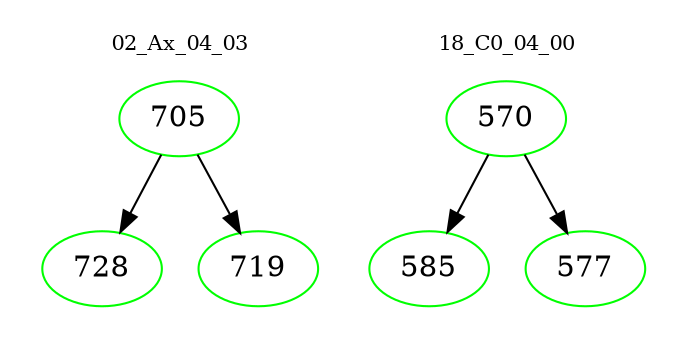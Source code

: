 digraph{
subgraph cluster_0 {
color = white
label = "02_Ax_04_03";
fontsize=10;
T0_705 [label="705", color="green"]
T0_705 -> T0_728 [color="black"]
T0_728 [label="728", color="green"]
T0_705 -> T0_719 [color="black"]
T0_719 [label="719", color="green"]
}
subgraph cluster_1 {
color = white
label = "18_C0_04_00";
fontsize=10;
T1_570 [label="570", color="green"]
T1_570 -> T1_585 [color="black"]
T1_585 [label="585", color="green"]
T1_570 -> T1_577 [color="black"]
T1_577 [label="577", color="green"]
}
}
